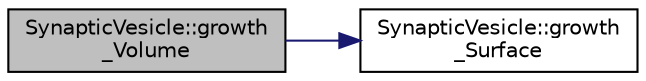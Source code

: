 digraph "SynapticVesicle::growth_Volume"
{
  edge [fontname="Helvetica",fontsize="10",labelfontname="Helvetica",labelfontsize="10"];
  node [fontname="Helvetica",fontsize="10",shape=record];
  rankdir="LR";
  Node1 [label="SynapticVesicle::growth\l_Volume",height=0.2,width=0.4,color="black", fillcolor="grey75", style="filled", fontcolor="black"];
  Node1 -> Node2 [color="midnightblue",fontsize="10",style="solid",fontname="Helvetica"];
  Node2 [label="SynapticVesicle::growth\l_Surface",height=0.2,width=0.4,color="black", fillcolor="white", style="filled",URL="$class_synaptic_vesicle.html#ad86aa8a3a05b80c82e65dce07423901f"];
}

